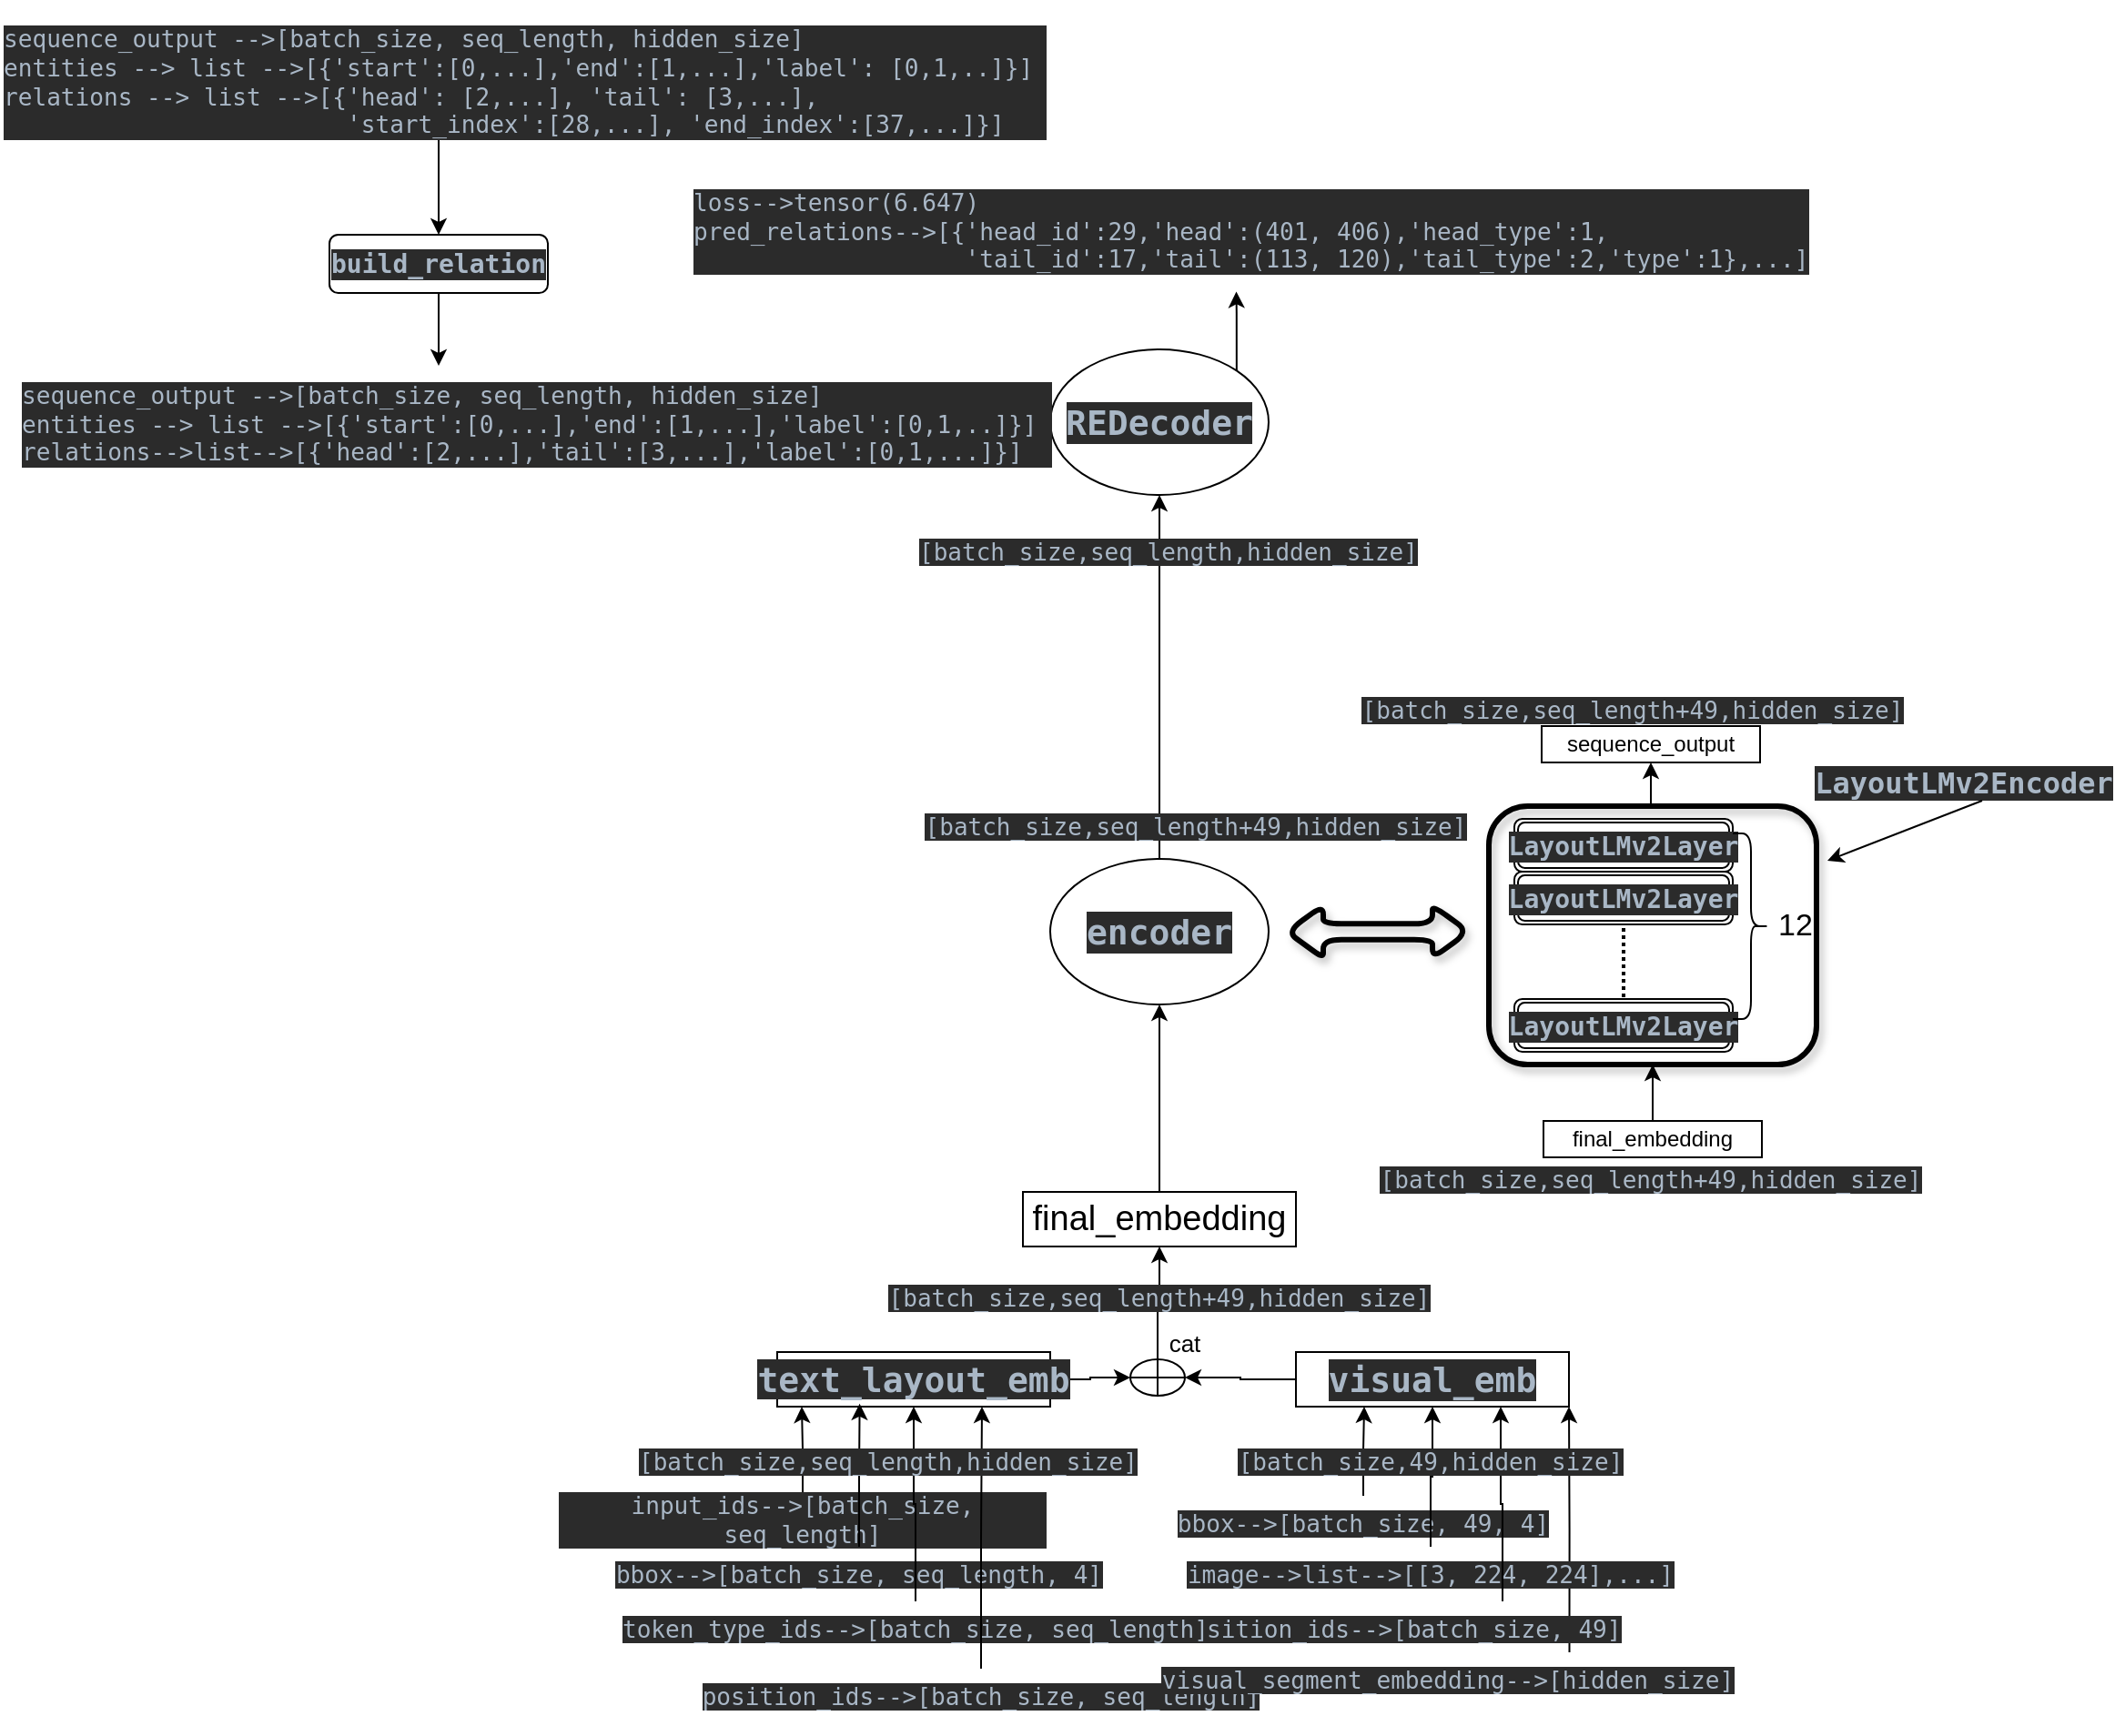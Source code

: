 <mxfile version="16.5.2" type="github">
  <diagram id="-aN5s4NuG4AfuPkyMjM2" name="第 1 页">
    <mxGraphModel dx="1944" dy="669" grid="1" gridSize="10" guides="1" tooltips="1" connect="1" arrows="1" fold="1" page="1" pageScale="1" pageWidth="827" pageHeight="1169" math="0" shadow="0">
      <root>
        <mxCell id="0" />
        <mxCell id="1" parent="0" />
        <mxCell id="e8mMAGKtb8gV0RsEyelg-53" style="edgeStyle=orthogonalEdgeStyle;rounded=0;orthogonalLoop=1;jettySize=auto;html=1;exitX=0.75;exitY=0;exitDx=0;exitDy=0;entryX=1;entryY=1;entryDx=0;entryDy=0;fontSize=13;" parent="1" source="e8mMAGKtb8gV0RsEyelg-52" target="e8mMAGKtb8gV0RsEyelg-27" edge="1">
          <mxGeometry relative="1" as="geometry" />
        </mxCell>
        <mxCell id="e8mMAGKtb8gV0RsEyelg-39" value="&lt;pre style=&quot;background-color: #2b2b2b ; color: #a9b7c6 ; font-family: &amp;#34;jetbrains mono&amp;#34; , monospace ; font-size: 9.8pt&quot;&gt;&lt;span style=&quot;font-family: &amp;#34;jetbrains mono&amp;#34; , monospace ; font-size: 9.8pt&quot;&gt;position_ids&lt;/span&gt;--&amp;gt;[&lt;span style=&quot;font-size: 9.8pt&quot;&gt;batch_size, 49]&lt;/span&gt;&lt;/pre&gt;" style="text;html=1;strokeColor=none;fillColor=none;align=center;verticalAlign=middle;whiteSpace=wrap;rounded=0;fontSize=19;flipV=1;flipH=0;" parent="1" vertex="1">
          <mxGeometry x="419" y="887" width="226" height="30" as="geometry" />
        </mxCell>
        <mxCell id="e8mMAGKtb8gV0RsEyelg-40" value="&lt;pre style=&quot;background-color: #2b2b2b ; color: #a9b7c6 ; font-family: &amp;#34;jetbrains mono&amp;#34; , monospace ; font-size: 9.8pt&quot;&gt;image--&amp;gt;list--&amp;gt;[[3, 224, 224],...]&lt;/pre&gt;" style="text;html=1;strokeColor=none;fillColor=none;align=center;verticalAlign=middle;whiteSpace=wrap;rounded=0;fontSize=19;flipV=1;flipH=0;" parent="1" vertex="1">
          <mxGeometry x="414" y="857" width="270" height="30" as="geometry" />
        </mxCell>
        <mxCell id="e8mMAGKtb8gV0RsEyelg-41" value="&lt;pre style=&quot;background-color: #2b2b2b ; color: #a9b7c6 ; font-family: &amp;#34;jetbrains mono&amp;#34; , monospace ; font-size: 9.8pt&quot;&gt;bbox--&amp;gt;[&lt;span style=&quot;font-size: 9.8pt ; white-space: normal&quot;&gt;batch_size, 49, 4]&lt;/span&gt;&lt;/pre&gt;" style="text;html=1;strokeColor=none;fillColor=none;align=center;verticalAlign=middle;whiteSpace=wrap;rounded=0;fontSize=19;flipV=1;flipH=0;" parent="1" vertex="1">
          <mxGeometry x="377" y="829" width="270" height="30" as="geometry" />
        </mxCell>
        <mxCell id="e8mMAGKtb8gV0RsEyelg-23" style="edgeStyle=orthogonalEdgeStyle;rounded=0;orthogonalLoop=1;jettySize=auto;html=1;exitX=1;exitY=0;exitDx=0;exitDy=0;entryX=0.583;entryY=1.164;entryDx=0;entryDy=0;entryPerimeter=0;fontSize=19;" parent="1" source="e8mMAGKtb8gV0RsEyelg-1" target="e8mMAGKtb8gV0RsEyelg-19" edge="1">
          <mxGeometry relative="1" as="geometry" />
        </mxCell>
        <mxCell id="e8mMAGKtb8gV0RsEyelg-1" value="&lt;pre style=&quot;background-color: rgb(43 , 43 , 43) ; color: rgb(169 , 183 , 198) ; font-family: &amp;#34;jetbrains mono&amp;#34; , monospace&quot;&gt;&lt;font style=&quot;font-size: 19px&quot;&gt;&lt;b&gt;REDecoder&lt;/b&gt;&lt;/font&gt;&lt;/pre&gt;" style="ellipse;whiteSpace=wrap;html=1;" parent="1" vertex="1">
          <mxGeometry x="340" y="199" width="120" height="80" as="geometry" />
        </mxCell>
        <mxCell id="IGm-CeTrsPIFdlUwfWkQ-7" style="edgeStyle=orthogonalEdgeStyle;rounded=0;orthogonalLoop=1;jettySize=auto;html=1;exitX=0.5;exitY=1;exitDx=0;exitDy=0;fontSize=14;" edge="1" parent="1" source="e8mMAGKtb8gV0RsEyelg-13" target="IGm-CeTrsPIFdlUwfWkQ-1">
          <mxGeometry relative="1" as="geometry" />
        </mxCell>
        <mxCell id="e8mMAGKtb8gV0RsEyelg-13" value="&lt;pre style=&quot;background-color: #2b2b2b ; color: #a9b7c6 ; font-family: &amp;#34;jetbrains mono&amp;#34; , monospace ; font-size: 9.8pt&quot;&gt;sequence_output --&amp;gt;[batch_size, seq_length, hidden_size]&lt;br&gt;entities --&amp;gt; list --&amp;gt;[{&#39;start&#39;:[0,...],&#39;end&#39;:[1,...],&#39;label&#39;: [0,1,..]}] &lt;br&gt;relations --&amp;gt; list --&amp;gt;[{&#39;head&#39;: [2,...], &#39;tail&#39;: [3,...],&lt;br&gt;                        &#39;start_index&#39;:[28,...], &#39;end_index&#39;:[37,...]}]&lt;br&gt;&lt;/pre&gt;" style="text;html=1;strokeColor=none;fillColor=none;align=left;verticalAlign=middle;whiteSpace=wrap;rounded=0;fontSize=19;horizontal=1;" parent="1" vertex="1">
          <mxGeometry x="-237" y="20" width="482" height="64" as="geometry" />
        </mxCell>
        <mxCell id="e8mMAGKtb8gV0RsEyelg-19" value="&lt;pre style=&quot;background-color: #2b2b2b ; color: #a9b7c6 ; font-family: &amp;#34;jetbrains mono&amp;#34; , monospace ; font-size: 9.8pt&quot;&gt;&lt;pre style=&quot;font-family: &amp;#34;jetbrains mono&amp;#34; , monospace ; font-size: 9.8pt&quot;&gt;loss--&amp;gt;tensor(6.647)&lt;br&gt;pred_relations--&amp;gt;[{&#39;head_id&#39;:29,&#39;head&#39;:(401, 406),&#39;head_type&#39;:1,&lt;br&gt;                   &#39;tail_id&#39;:17,&#39;tail&#39;:(113, 120),&#39;tail_type&#39;:2,&#39;type&#39;:1},...]&lt;br&gt;&lt;/pre&gt;&lt;/pre&gt;" style="text;html=1;strokeColor=none;fillColor=none;align=left;verticalAlign=middle;whiteSpace=wrap;rounded=0;fontSize=19;horizontal=1;" parent="1" vertex="1">
          <mxGeometry x="142" y="109" width="515" height="50" as="geometry" />
        </mxCell>
        <mxCell id="e8mMAGKtb8gV0RsEyelg-74" style="edgeStyle=orthogonalEdgeStyle;rounded=0;orthogonalLoop=1;jettySize=auto;html=1;exitX=0.5;exitY=0;exitDx=0;exitDy=0;entryX=0.5;entryY=1;entryDx=0;entryDy=0;fontSize=17;" parent="1" source="e8mMAGKtb8gV0RsEyelg-24" target="e8mMAGKtb8gV0RsEyelg-1" edge="1">
          <mxGeometry relative="1" as="geometry" />
        </mxCell>
        <mxCell id="e8mMAGKtb8gV0RsEyelg-24" value="&lt;pre style=&quot;background-color: rgb(43 , 43 , 43) ; color: rgb(169 , 183 , 198) ; font-family: &amp;#34;jetbrains mono&amp;#34; , monospace&quot;&gt;&lt;b&gt;&lt;font style=&quot;font-size: 19px&quot;&gt;encoder&lt;/font&gt;&lt;/b&gt;&lt;/pre&gt;" style="ellipse;whiteSpace=wrap;html=1;fontSize=19;" parent="1" vertex="1">
          <mxGeometry x="340" y="479" width="120" height="80" as="geometry" />
        </mxCell>
        <mxCell id="e8mMAGKtb8gV0RsEyelg-60" style="edgeStyle=orthogonalEdgeStyle;rounded=0;orthogonalLoop=1;jettySize=auto;html=1;exitX=0.5;exitY=0;exitDx=0;exitDy=0;entryX=0.5;entryY=1;entryDx=0;entryDy=0;fontSize=13;" parent="1" source="e8mMAGKtb8gV0RsEyelg-25" target="e8mMAGKtb8gV0RsEyelg-24" edge="1">
          <mxGeometry relative="1" as="geometry" />
        </mxCell>
        <mxCell id="e8mMAGKtb8gV0RsEyelg-25" value="final_embedding" style="rounded=0;whiteSpace=wrap;html=1;fontSize=19;" parent="1" vertex="1">
          <mxGeometry x="325" y="662" width="150" height="30" as="geometry" />
        </mxCell>
        <mxCell id="e8mMAGKtb8gV0RsEyelg-56" style="edgeStyle=orthogonalEdgeStyle;rounded=0;orthogonalLoop=1;jettySize=auto;html=1;exitX=1;exitY=0.5;exitDx=0;exitDy=0;entryX=0;entryY=0.5;entryDx=0;entryDy=0;fontSize=13;" parent="1" source="e8mMAGKtb8gV0RsEyelg-26" target="e8mMAGKtb8gV0RsEyelg-54" edge="1">
          <mxGeometry relative="1" as="geometry" />
        </mxCell>
        <mxCell id="e8mMAGKtb8gV0RsEyelg-26" value="&lt;b&gt;&lt;span style=&quot;background-color: rgb(43 , 43 , 43) ; color: rgb(169 , 183 , 198) ; font-family: &amp;#34;jetbrains mono&amp;#34; , monospace&quot;&gt;&lt;font style=&quot;font-size: 19px&quot;&gt;text_layout_emb&lt;/font&gt;&lt;/span&gt;&lt;/b&gt;" style="rounded=0;whiteSpace=wrap;html=1;fontSize=19;" parent="1" vertex="1">
          <mxGeometry x="190" y="750" width="150" height="30" as="geometry" />
        </mxCell>
        <mxCell id="e8mMAGKtb8gV0RsEyelg-55" style="edgeStyle=orthogonalEdgeStyle;rounded=0;orthogonalLoop=1;jettySize=auto;html=1;exitX=0;exitY=0.5;exitDx=0;exitDy=0;entryX=1;entryY=0.5;entryDx=0;entryDy=0;fontSize=13;" parent="1" source="e8mMAGKtb8gV0RsEyelg-27" target="e8mMAGKtb8gV0RsEyelg-54" edge="1">
          <mxGeometry relative="1" as="geometry" />
        </mxCell>
        <mxCell id="e8mMAGKtb8gV0RsEyelg-27" value="&lt;pre style=&quot;background-color: rgb(43 , 43 , 43) ; color: rgb(169 , 183 , 198) ; font-family: &amp;#34;jetbrains mono&amp;#34; , monospace&quot;&gt;&lt;b&gt;visual_emb&lt;/b&gt;&lt;/pre&gt;" style="rounded=0;whiteSpace=wrap;html=1;fontSize=19;" parent="1" vertex="1">
          <mxGeometry x="475" y="750" width="150" height="30" as="geometry" />
        </mxCell>
        <mxCell id="e8mMAGKtb8gV0RsEyelg-32" style="edgeStyle=orthogonalEdgeStyle;rounded=0;orthogonalLoop=1;jettySize=auto;html=1;exitX=0.5;exitY=0;exitDx=0;exitDy=0;entryX=0.09;entryY=1;entryDx=0;entryDy=0;entryPerimeter=0;fontSize=19;" parent="1" source="e8mMAGKtb8gV0RsEyelg-28" target="e8mMAGKtb8gV0RsEyelg-26" edge="1">
          <mxGeometry relative="1" as="geometry" />
        </mxCell>
        <mxCell id="e8mMAGKtb8gV0RsEyelg-28" value="&lt;pre style=&quot;background-color: #2b2b2b ; color: #a9b7c6 ; font-family: &amp;#34;jetbrains mono&amp;#34; , monospace ; font-size: 9.8pt&quot;&gt;input_ids--&amp;gt;[&lt;span style=&quot;font-size: 9.8pt ; white-space: normal&quot;&gt;batch_size, seq_length]&lt;/span&gt;&lt;/pre&gt;" style="text;html=1;strokeColor=none;fillColor=none;align=center;verticalAlign=middle;whiteSpace=wrap;rounded=0;fontSize=19;flipV=1;flipH=0;" parent="1" vertex="1">
          <mxGeometry x="69" y="827" width="270" height="30" as="geometry" />
        </mxCell>
        <mxCell id="e8mMAGKtb8gV0RsEyelg-33" style="edgeStyle=orthogonalEdgeStyle;rounded=0;orthogonalLoop=1;jettySize=auto;html=1;exitX=0.5;exitY=0;exitDx=0;exitDy=0;entryX=0.302;entryY=0.947;entryDx=0;entryDy=0;entryPerimeter=0;fontSize=19;" parent="1" source="e8mMAGKtb8gV0RsEyelg-29" target="e8mMAGKtb8gV0RsEyelg-26" edge="1">
          <mxGeometry relative="1" as="geometry" />
        </mxCell>
        <mxCell id="e8mMAGKtb8gV0RsEyelg-29" value="&lt;pre style=&quot;background-color: #2b2b2b ; color: #a9b7c6 ; font-family: &amp;#34;jetbrains mono&amp;#34; , monospace ; font-size: 9.8pt&quot;&gt;bbox--&amp;gt;[&lt;span style=&quot;font-size: 9.8pt ; white-space: normal&quot;&gt;batch_size, seq_length, 4]&lt;/span&gt;&lt;/pre&gt;" style="text;html=1;strokeColor=none;fillColor=none;align=center;verticalAlign=middle;whiteSpace=wrap;rounded=0;fontSize=19;flipV=1;flipH=0;" parent="1" vertex="1">
          <mxGeometry x="100" y="857" width="270" height="30" as="geometry" />
        </mxCell>
        <mxCell id="e8mMAGKtb8gV0RsEyelg-34" style="edgeStyle=orthogonalEdgeStyle;rounded=0;orthogonalLoop=1;jettySize=auto;html=1;exitX=0.5;exitY=0;exitDx=0;exitDy=0;entryX=0.5;entryY=1;entryDx=0;entryDy=0;fontSize=19;" parent="1" source="e8mMAGKtb8gV0RsEyelg-30" target="e8mMAGKtb8gV0RsEyelg-26" edge="1">
          <mxGeometry relative="1" as="geometry" />
        </mxCell>
        <mxCell id="e8mMAGKtb8gV0RsEyelg-30" value="&lt;pre style=&quot;background-color: #2b2b2b ; color: #a9b7c6 ; font-family: &amp;#34;jetbrains mono&amp;#34; , monospace ; font-size: 9.8pt&quot;&gt;&lt;span style=&quot;font-family: &amp;#34;jetbrains mono&amp;#34; , monospace ; font-size: 9.8pt&quot;&gt;token_type_ids&lt;/span&gt;--&amp;gt;[&lt;span style=&quot;font-size: 9.8pt&quot;&gt;batch_size, seq_length]&lt;/span&gt;&lt;/pre&gt;" style="text;html=1;strokeColor=none;fillColor=none;align=center;verticalAlign=middle;whiteSpace=wrap;rounded=0;fontSize=19;flipV=1;flipH=0;" parent="1" vertex="1">
          <mxGeometry x="131" y="887" width="270" height="30" as="geometry" />
        </mxCell>
        <mxCell id="e8mMAGKtb8gV0RsEyelg-35" style="edgeStyle=orthogonalEdgeStyle;rounded=0;orthogonalLoop=1;jettySize=auto;html=1;exitX=0.5;exitY=0;exitDx=0;exitDy=0;entryX=0.75;entryY=1;entryDx=0;entryDy=0;fontSize=19;" parent="1" source="e8mMAGKtb8gV0RsEyelg-31" target="e8mMAGKtb8gV0RsEyelg-26" edge="1">
          <mxGeometry relative="1" as="geometry" />
        </mxCell>
        <mxCell id="e8mMAGKtb8gV0RsEyelg-31" value="&lt;pre style=&quot;background-color: #2b2b2b ; color: #a9b7c6 ; font-family: &amp;#34;jetbrains mono&amp;#34; , monospace ; font-size: 9.8pt&quot;&gt;&lt;span style=&quot;font-family: &amp;#34;jetbrains mono&amp;#34; , monospace ; font-size: 9.8pt&quot;&gt;position_ids&lt;/span&gt;--&amp;gt;[&lt;span style=&quot;font-size: 9.8pt&quot;&gt;batch_size, seq_length]&lt;/span&gt;&lt;/pre&gt;" style="text;html=1;strokeColor=none;fillColor=none;align=center;verticalAlign=middle;whiteSpace=wrap;rounded=0;fontSize=19;flipV=1;flipH=0;" parent="1" vertex="1">
          <mxGeometry x="167" y="924" width="270" height="30" as="geometry" />
        </mxCell>
        <mxCell id="e8mMAGKtb8gV0RsEyelg-37" value="&lt;span style=&quot;color: rgb(169 , 183 , 198) ; font-family: &amp;#34;jetbrains mono&amp;#34; , monospace ; background-color: rgb(43 , 43 , 43)&quot;&gt;[batch_size,seq_length,hidden_size]&lt;/span&gt;" style="text;html=1;strokeColor=none;fillColor=none;align=center;verticalAlign=middle;whiteSpace=wrap;rounded=0;fontSize=13;" parent="1" vertex="1">
          <mxGeometry x="131" y="800" width="240" height="20" as="geometry" />
        </mxCell>
        <mxCell id="e8mMAGKtb8gV0RsEyelg-50" style="edgeStyle=orthogonalEdgeStyle;rounded=0;orthogonalLoop=1;jettySize=auto;html=1;exitX=0.75;exitY=0;exitDx=0;exitDy=0;entryX=0.75;entryY=1;entryDx=0;entryDy=0;fontSize=13;" parent="1" source="e8mMAGKtb8gV0RsEyelg-39" target="e8mMAGKtb8gV0RsEyelg-27" edge="1">
          <mxGeometry relative="1" as="geometry" />
        </mxCell>
        <mxCell id="e8mMAGKtb8gV0RsEyelg-48" style="edgeStyle=orthogonalEdgeStyle;rounded=0;orthogonalLoop=1;jettySize=auto;html=1;exitX=0.5;exitY=0;exitDx=0;exitDy=0;entryX=0.5;entryY=1;entryDx=0;entryDy=0;fontSize=13;" parent="1" source="e8mMAGKtb8gV0RsEyelg-40" target="e8mMAGKtb8gV0RsEyelg-27" edge="1">
          <mxGeometry relative="1" as="geometry" />
        </mxCell>
        <mxCell id="e8mMAGKtb8gV0RsEyelg-46" style="edgeStyle=orthogonalEdgeStyle;rounded=0;orthogonalLoop=1;jettySize=auto;html=1;exitX=0.5;exitY=0;exitDx=0;exitDy=0;entryX=0.25;entryY=1;entryDx=0;entryDy=0;fontSize=13;" parent="1" source="e8mMAGKtb8gV0RsEyelg-41" target="e8mMAGKtb8gV0RsEyelg-27" edge="1">
          <mxGeometry relative="1" as="geometry" />
        </mxCell>
        <mxCell id="e8mMAGKtb8gV0RsEyelg-38" value="&lt;span style=&quot;color: rgb(169 , 183 , 198) ; font-family: &amp;#34;jetbrains mono&amp;#34; , monospace ; background-color: rgb(43 , 43 , 43)&quot;&gt;[batch_size,49,hidden_size]&lt;/span&gt;" style="text;html=1;strokeColor=none;fillColor=none;align=center;verticalAlign=middle;whiteSpace=wrap;rounded=0;fontSize=13;" parent="1" vertex="1">
          <mxGeometry x="429" y="800" width="240" height="20" as="geometry" />
        </mxCell>
        <mxCell id="e8mMAGKtb8gV0RsEyelg-52" value="&lt;pre style=&quot;background-color: #2b2b2b ; color: #a9b7c6 ; font-family: &amp;#34;jetbrains mono&amp;#34; , monospace ; font-size: 9.8pt&quot;&gt;&lt;span style=&quot;font-family: &amp;#34;jetbrains mono&amp;#34; , monospace ; font-size: 9.8pt&quot;&gt;visual_segment_embedding&lt;/span&gt;--&amp;gt;[hidden_size&lt;span style=&quot;font-size: 9.8pt&quot;&gt;]&lt;/span&gt;&lt;/pre&gt;" style="text;html=1;strokeColor=none;fillColor=none;align=center;verticalAlign=middle;whiteSpace=wrap;rounded=0;fontSize=19;flipV=1;flipH=0;" parent="1" vertex="1">
          <mxGeometry x="425" y="915" width="267" height="30" as="geometry" />
        </mxCell>
        <mxCell id="e8mMAGKtb8gV0RsEyelg-57" style="edgeStyle=orthogonalEdgeStyle;rounded=0;orthogonalLoop=1;jettySize=auto;html=1;exitX=0.5;exitY=0;exitDx=0;exitDy=0;entryX=0.5;entryY=1;entryDx=0;entryDy=0;fontSize=13;" parent="1" source="e8mMAGKtb8gV0RsEyelg-54" target="e8mMAGKtb8gV0RsEyelg-25" edge="1">
          <mxGeometry relative="1" as="geometry" />
        </mxCell>
        <mxCell id="e8mMAGKtb8gV0RsEyelg-54" value="" style="shape=orEllipse;perimeter=ellipsePerimeter;whiteSpace=wrap;html=1;backgroundOutline=1;fontSize=13;" parent="1" vertex="1">
          <mxGeometry x="384" y="754" width="30" height="20" as="geometry" />
        </mxCell>
        <mxCell id="e8mMAGKtb8gV0RsEyelg-58" value="cat" style="text;html=1;strokeColor=none;fillColor=none;align=center;verticalAlign=middle;whiteSpace=wrap;rounded=0;fontSize=13;" parent="1" vertex="1">
          <mxGeometry x="384" y="730" width="60" height="30" as="geometry" />
        </mxCell>
        <mxCell id="e8mMAGKtb8gV0RsEyelg-59" value="&lt;span style=&quot;color: rgb(169 , 183 , 198) ; font-family: &amp;#34;jetbrains mono&amp;#34; , monospace ; background-color: rgb(43 , 43 , 43)&quot;&gt;[batch_size,seq_length+49,hidden_size]&lt;/span&gt;" style="text;html=1;strokeColor=none;fillColor=none;align=center;verticalAlign=middle;whiteSpace=wrap;rounded=0;fontSize=13;" parent="1" vertex="1">
          <mxGeometry x="280" y="710" width="240" height="20" as="geometry" />
        </mxCell>
        <mxCell id="e8mMAGKtb8gV0RsEyelg-72" value="" style="group" parent="1" vertex="1" connectable="0">
          <mxGeometry x="581" y="450" width="183" height="142" as="geometry" />
        </mxCell>
        <mxCell id="e8mMAGKtb8gV0RsEyelg-63" value="&lt;pre style=&quot;background-color: rgb(43 , 43 , 43) ; color: rgb(169 , 183 , 198) ; font-family: &amp;#34;jetbrains mono&amp;#34; , monospace&quot;&gt;&lt;font style=&quot;font-size: 14px&quot;&gt;&lt;b&gt;LayoutLMv2Layer&lt;/b&gt;&lt;/font&gt;&lt;/pre&gt;" style="shape=ext;double=1;rounded=1;whiteSpace=wrap;html=1;fontSize=13;" parent="e8mMAGKtb8gV0RsEyelg-72" vertex="1">
          <mxGeometry x="14" y="7" width="120" height="29" as="geometry" />
        </mxCell>
        <mxCell id="e8mMAGKtb8gV0RsEyelg-64" value="&lt;pre style=&quot;background-color: rgb(43 , 43 , 43) ; color: rgb(169 , 183 , 198) ; font-family: &amp;#34;jetbrains mono&amp;#34; , monospace&quot;&gt;&lt;font style=&quot;font-size: 14px&quot;&gt;&lt;b&gt;LayoutLMv2Layer&lt;/b&gt;&lt;/font&gt;&lt;/pre&gt;" style="shape=ext;double=1;rounded=1;whiteSpace=wrap;html=1;fontSize=13;" parent="e8mMAGKtb8gV0RsEyelg-72" vertex="1">
          <mxGeometry x="14" y="36" width="120" height="29" as="geometry" />
        </mxCell>
        <mxCell id="e8mMAGKtb8gV0RsEyelg-65" value="&lt;pre style=&quot;background-color: rgb(43 , 43 , 43) ; color: rgb(169 , 183 , 198) ; font-family: &amp;#34;jetbrains mono&amp;#34; , monospace&quot;&gt;&lt;font style=&quot;font-size: 14px&quot;&gt;&lt;b&gt;LayoutLMv2Layer&lt;/b&gt;&lt;/font&gt;&lt;/pre&gt;" style="shape=ext;double=1;rounded=1;whiteSpace=wrap;html=1;fontSize=13;" parent="e8mMAGKtb8gV0RsEyelg-72" vertex="1">
          <mxGeometry x="14" y="106" width="120" height="29" as="geometry" />
        </mxCell>
        <mxCell id="e8mMAGKtb8gV0RsEyelg-66" value="" style="shape=curlyBracket;whiteSpace=wrap;html=1;rounded=1;flipH=1;fontSize=14;size=0.5;" parent="e8mMAGKtb8gV0RsEyelg-72" vertex="1">
          <mxGeometry x="134" y="15" width="20" height="102" as="geometry" />
        </mxCell>
        <mxCell id="e8mMAGKtb8gV0RsEyelg-67" value="&lt;span style=&quot;font-weight: normal&quot;&gt;&lt;font style=&quot;font-size: 17px&quot;&gt;12&lt;/font&gt;&lt;/span&gt;" style="text;strokeColor=none;fillColor=none;html=1;fontSize=24;fontStyle=1;verticalAlign=middle;align=center;" parent="e8mMAGKtb8gV0RsEyelg-72" vertex="1">
          <mxGeometry x="153" y="48" width="30" height="30" as="geometry" />
        </mxCell>
        <mxCell id="e8mMAGKtb8gV0RsEyelg-68" value="" style="line;strokeWidth=2;direction=south;html=1;fontSize=17;dashed=1;dashPattern=1 1;" parent="e8mMAGKtb8gV0RsEyelg-72" vertex="1">
          <mxGeometry x="69" y="67" width="10" height="39" as="geometry" />
        </mxCell>
        <mxCell id="e8mMAGKtb8gV0RsEyelg-71" value="" style="rounded=1;whiteSpace=wrap;html=1;fontSize=17;shadow=1;fillColor=none;glass=0;strokeWidth=3;" parent="e8mMAGKtb8gV0RsEyelg-72" vertex="1">
          <mxGeometry width="180" height="142" as="geometry" />
        </mxCell>
        <mxCell id="e8mMAGKtb8gV0RsEyelg-73" value="" style="shape=doubleArrow;whiteSpace=wrap;html=1;rounded=1;shadow=1;glass=0;fontSize=17;strokeWidth=3;fillColor=none;" parent="1" vertex="1">
          <mxGeometry x="470" y="504.5" width="100" height="29" as="geometry" />
        </mxCell>
        <mxCell id="UaotIYFJICX15_dpmTKC-5" value="&lt;span style=&quot;color: rgb(169 , 183 , 198) ; font-family: &amp;#34;jetbrains mono&amp;#34; , monospace ; background-color: rgb(43 , 43 , 43)&quot;&gt;[batch_size,seq_length+49,hidden_size]&lt;/span&gt;" style="text;html=1;strokeColor=none;fillColor=none;align=center;verticalAlign=middle;whiteSpace=wrap;rounded=0;fontSize=13;" parent="1" vertex="1">
          <mxGeometry x="540" y="387" width="240" height="20" as="geometry" />
        </mxCell>
        <mxCell id="UaotIYFJICX15_dpmTKC-6" value="&lt;span&gt;sequence_output&lt;/span&gt;" style="rounded=0;whiteSpace=wrap;html=1;" parent="1" vertex="1">
          <mxGeometry x="610" y="406" width="120" height="20" as="geometry" />
        </mxCell>
        <mxCell id="UaotIYFJICX15_dpmTKC-8" value="&lt;span style=&quot;color: rgb(169 , 183 , 198) ; font-family: &amp;#34;jetbrains mono&amp;#34; , monospace ; background-color: rgb(43 , 43 , 43)&quot;&gt;[batch_size,seq_length+49,hidden_size]&lt;/span&gt;" style="text;html=1;strokeColor=none;fillColor=none;align=center;verticalAlign=middle;whiteSpace=wrap;rounded=0;fontSize=13;" parent="1" vertex="1">
          <mxGeometry x="550" y="645" width="240" height="20" as="geometry" />
        </mxCell>
        <mxCell id="UaotIYFJICX15_dpmTKC-11" style="edgeStyle=orthogonalEdgeStyle;rounded=0;orthogonalLoop=1;jettySize=auto;html=1;exitX=0.5;exitY=0;exitDx=0;exitDy=0;entryX=0.5;entryY=1;entryDx=0;entryDy=0;fontSize=12;" parent="1" source="UaotIYFJICX15_dpmTKC-9" target="e8mMAGKtb8gV0RsEyelg-71" edge="1">
          <mxGeometry relative="1" as="geometry" />
        </mxCell>
        <mxCell id="UaotIYFJICX15_dpmTKC-9" value="final_embedding" style="rounded=0;whiteSpace=wrap;html=1;" parent="1" vertex="1">
          <mxGeometry x="611" y="623" width="120" height="20" as="geometry" />
        </mxCell>
        <mxCell id="UaotIYFJICX15_dpmTKC-12" style="edgeStyle=orthogonalEdgeStyle;rounded=0;orthogonalLoop=1;jettySize=auto;html=1;exitX=0.5;exitY=0;exitDx=0;exitDy=0;entryX=0.5;entryY=1;entryDx=0;entryDy=0;fontSize=12;" parent="1" source="e8mMAGKtb8gV0RsEyelg-71" target="UaotIYFJICX15_dpmTKC-6" edge="1">
          <mxGeometry relative="1" as="geometry" />
        </mxCell>
        <mxCell id="UaotIYFJICX15_dpmTKC-13" value="&lt;span style=&quot;color: rgb(169 , 183 , 198) ; font-family: &amp;#34;jetbrains mono&amp;#34; , monospace ; background-color: rgb(43 , 43 , 43)&quot;&gt;[batch_size,seq_length+49,hidden_size]&lt;/span&gt;" style="text;html=1;strokeColor=none;fillColor=none;align=center;verticalAlign=middle;whiteSpace=wrap;rounded=0;fontSize=13;" parent="1" vertex="1">
          <mxGeometry x="300" y="451" width="240" height="20" as="geometry" />
        </mxCell>
        <mxCell id="UaotIYFJICX15_dpmTKC-14" value="&lt;pre style=&quot;background-color: rgb(43 , 43 , 43) ; color: rgb(169 , 183 , 198) ; font-family: &amp;#34;jetbrains mono&amp;#34; , monospace&quot;&gt;&lt;b&gt;&lt;font style=&quot;font-size: 16px&quot;&gt;LayoutLMv2Encoder&lt;/font&gt;&lt;/b&gt;&lt;/pre&gt;" style="text;html=1;strokeColor=none;fillColor=none;align=center;verticalAlign=middle;whiteSpace=wrap;rounded=0;fontSize=12;" parent="1" vertex="1">
          <mxGeometry x="767" y="422" width="150" height="30" as="geometry" />
        </mxCell>
        <mxCell id="UaotIYFJICX15_dpmTKC-16" value="" style="endArrow=classic;html=1;rounded=0;fontSize=16;exitX=0.5;exitY=1;exitDx=0;exitDy=0;" parent="1" edge="1">
          <mxGeometry width="50" height="50" relative="1" as="geometry">
            <mxPoint x="852" y="447" as="sourcePoint" />
            <mxPoint x="767" y="480" as="targetPoint" />
          </mxGeometry>
        </mxCell>
        <mxCell id="UaotIYFJICX15_dpmTKC-17" value="&lt;span style=&quot;color: rgb(169 , 183 , 198) ; font-family: &amp;#34;jetbrains mono&amp;#34; , monospace ; background-color: rgb(43 , 43 , 43)&quot;&gt;[batch_size,seq_length,hidden_size]&lt;/span&gt;" style="text;html=1;strokeColor=none;fillColor=none;align=center;verticalAlign=middle;whiteSpace=wrap;rounded=0;fontSize=13;" parent="1" vertex="1">
          <mxGeometry x="285" y="300" width="240" height="20" as="geometry" />
        </mxCell>
        <mxCell id="IGm-CeTrsPIFdlUwfWkQ-8" style="edgeStyle=orthogonalEdgeStyle;rounded=0;orthogonalLoop=1;jettySize=auto;html=1;exitX=0.5;exitY=1;exitDx=0;exitDy=0;fontSize=14;" edge="1" parent="1" source="IGm-CeTrsPIFdlUwfWkQ-1" target="IGm-CeTrsPIFdlUwfWkQ-2">
          <mxGeometry relative="1" as="geometry" />
        </mxCell>
        <mxCell id="IGm-CeTrsPIFdlUwfWkQ-1" value="&lt;pre style=&quot;background-color: rgb(43 , 43 , 43) ; color: rgb(169 , 183 , 198) ; font-family: &amp;#34;jetbrains mono&amp;#34; , monospace&quot;&gt;&lt;b&gt;&lt;font style=&quot;font-size: 14px&quot;&gt;build_relation&lt;/font&gt;&lt;/b&gt;&lt;/pre&gt;" style="rounded=1;whiteSpace=wrap;html=1;" vertex="1" parent="1">
          <mxGeometry x="-56" y="136" width="120" height="32" as="geometry" />
        </mxCell>
        <mxCell id="IGm-CeTrsPIFdlUwfWkQ-6" style="edgeStyle=orthogonalEdgeStyle;rounded=0;orthogonalLoop=1;jettySize=auto;html=1;exitX=1;exitY=0.5;exitDx=0;exitDy=0;entryX=0;entryY=0.5;entryDx=0;entryDy=0;fontSize=14;" edge="1" parent="1" source="IGm-CeTrsPIFdlUwfWkQ-2" target="e8mMAGKtb8gV0RsEyelg-1">
          <mxGeometry relative="1" as="geometry" />
        </mxCell>
        <mxCell id="IGm-CeTrsPIFdlUwfWkQ-2" value="&lt;pre style=&quot;background-color: #2b2b2b ; color: #a9b7c6 ; font-family: &amp;#34;jetbrains mono&amp;#34; , monospace ; font-size: 9.8pt&quot;&gt;sequence_output --&amp;gt;[batch_size, seq_length, hidden_size]&lt;br&gt;entities --&amp;gt; list --&amp;gt;[{&#39;start&#39;:[0,...],&#39;end&#39;:[1,...],&#39;label&#39;:[0,1,..]}] &lt;br&gt;relations--&amp;gt;list--&amp;gt;[{&#39;head&#39;:[2,...],&#39;tail&#39;:[3,...],&#39;label&#39;:[0,1,...]}]&lt;br&gt;&lt;/pre&gt;" style="text;html=1;strokeColor=none;fillColor=none;align=left;verticalAlign=middle;whiteSpace=wrap;rounded=0;fontSize=19;horizontal=1;" vertex="1" parent="1">
          <mxGeometry x="-227" y="208" width="462" height="64" as="geometry" />
        </mxCell>
      </root>
    </mxGraphModel>
  </diagram>
</mxfile>
